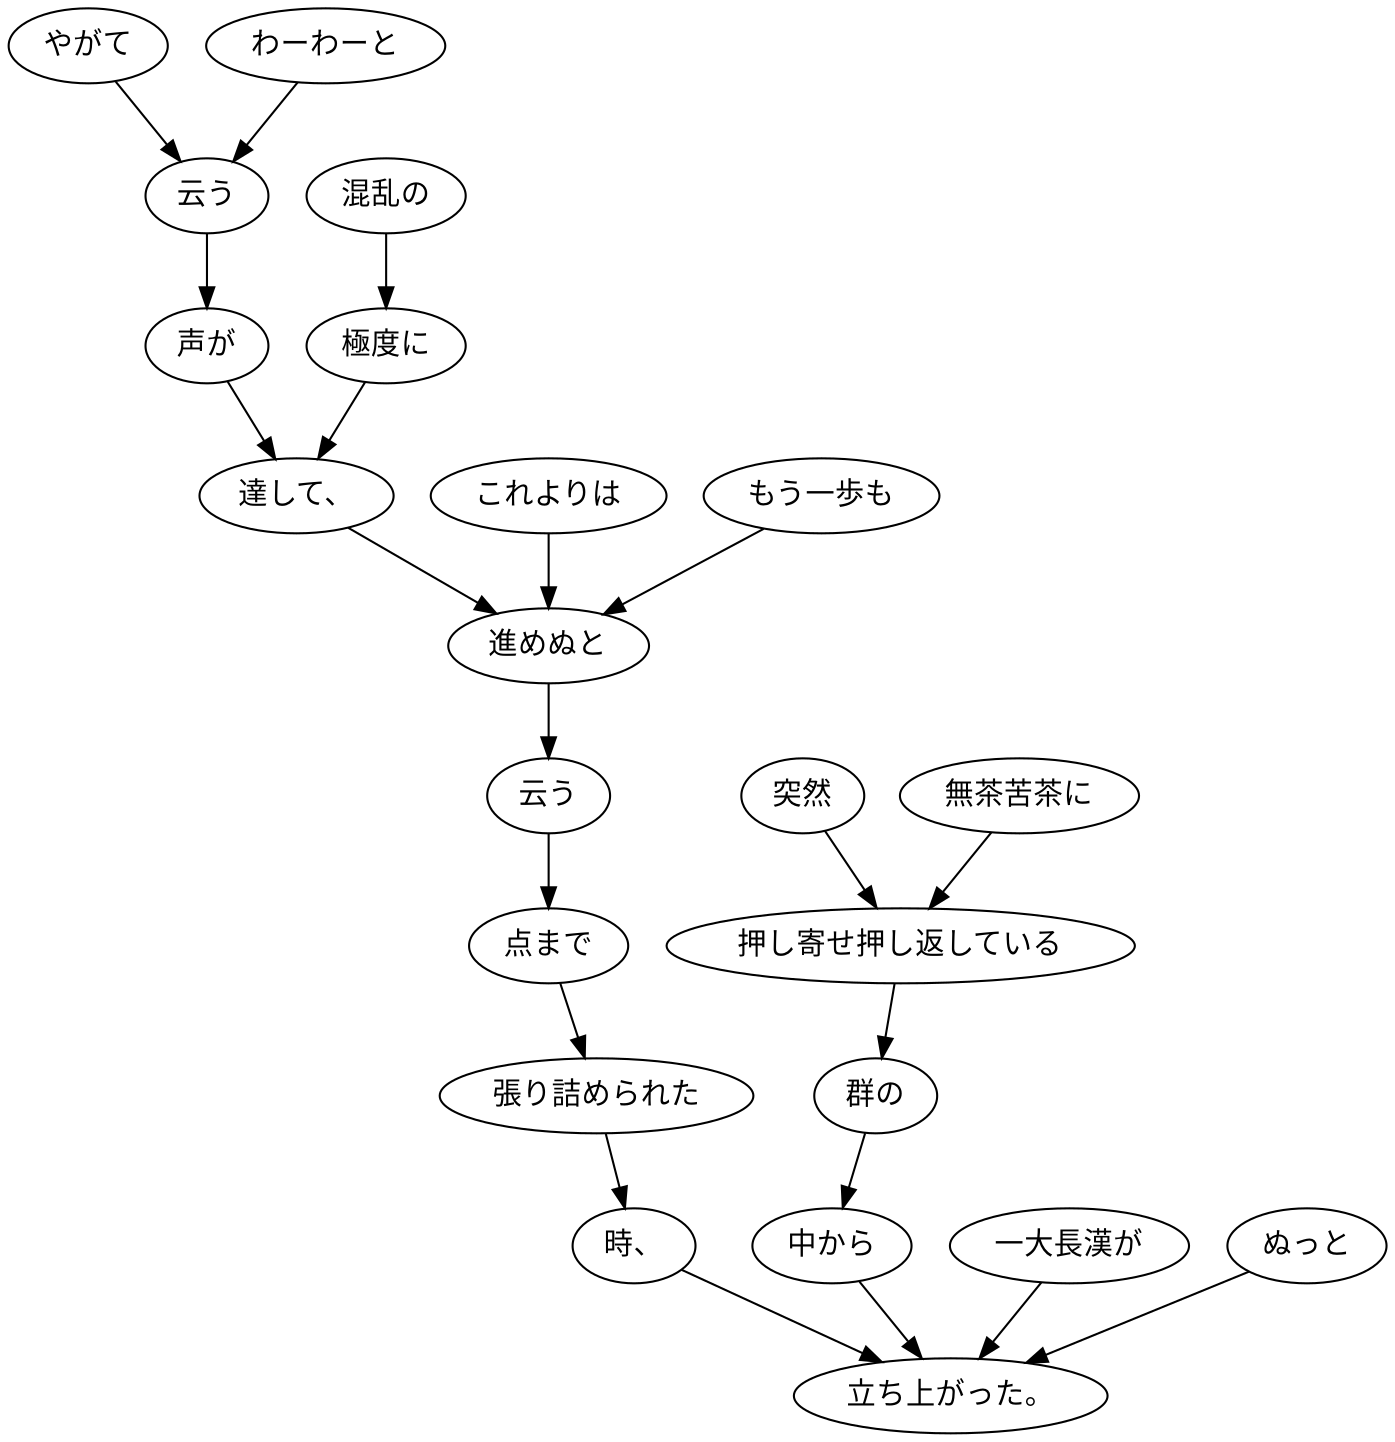 digraph graph4522 {
	node0 [label="やがて"];
	node1 [label="わーわーと"];
	node2 [label="云う"];
	node3 [label="声が"];
	node4 [label="混乱の"];
	node5 [label="極度に"];
	node6 [label="達して、"];
	node7 [label="これよりは"];
	node8 [label="もう一歩も"];
	node9 [label="進めぬと"];
	node10 [label="云う"];
	node11 [label="点まで"];
	node12 [label="張り詰められた"];
	node13 [label="時、"];
	node14 [label="突然"];
	node15 [label="無茶苦茶に"];
	node16 [label="押し寄せ押し返している"];
	node17 [label="群の"];
	node18 [label="中から"];
	node19 [label="一大長漢が"];
	node20 [label="ぬっと"];
	node21 [label="立ち上がった。"];
	node0 -> node2;
	node1 -> node2;
	node2 -> node3;
	node3 -> node6;
	node4 -> node5;
	node5 -> node6;
	node6 -> node9;
	node7 -> node9;
	node8 -> node9;
	node9 -> node10;
	node10 -> node11;
	node11 -> node12;
	node12 -> node13;
	node13 -> node21;
	node14 -> node16;
	node15 -> node16;
	node16 -> node17;
	node17 -> node18;
	node18 -> node21;
	node19 -> node21;
	node20 -> node21;
}
